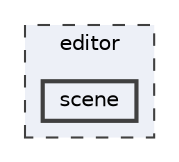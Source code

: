 digraph "editor/scene"
{
 // LATEX_PDF_SIZE
  bgcolor="transparent";
  edge [fontname=Helvetica,fontsize=10,labelfontname=Helvetica,labelfontsize=10];
  node [fontname=Helvetica,fontsize=10,shape=box,height=0.2,width=0.4];
  compound=true
  subgraph clusterdir_bac5aa69239d34ac960582aca466258e {
    graph [ bgcolor="#edf0f7", pencolor="grey25", label="editor", fontname=Helvetica,fontsize=10 style="filled,dashed", URL="dir_bac5aa69239d34ac960582aca466258e.html",tooltip=""]
  dir_51eed259b94a3a98bb544cd06aa840c4 [label="scene", fillcolor="#edf0f7", color="grey25", style="filled,bold", URL="dir_51eed259b94a3a98bb544cd06aa840c4.html",tooltip=""];
  }
}
